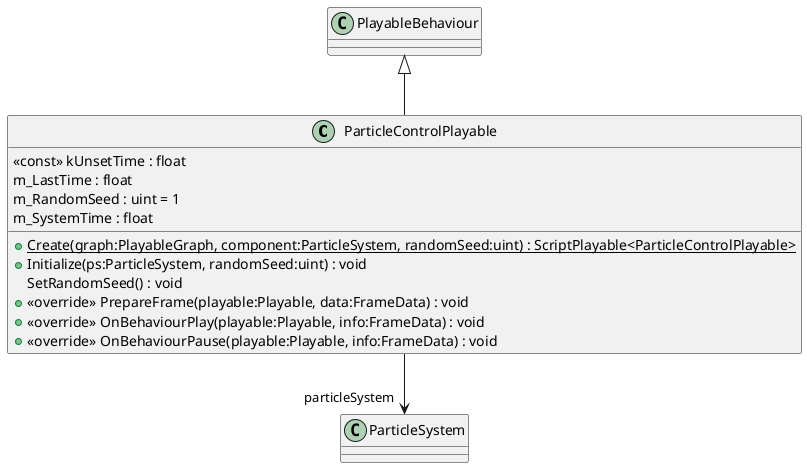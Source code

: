 @startuml
class ParticleControlPlayable {
    <<const>> kUnsetTime : float
    m_LastTime : float
    m_RandomSeed : uint = 1
    m_SystemTime : float
    + {static} Create(graph:PlayableGraph, component:ParticleSystem, randomSeed:uint) : ScriptPlayable<ParticleControlPlayable>
    + Initialize(ps:ParticleSystem, randomSeed:uint) : void
    SetRandomSeed() : void
    + <<override>> PrepareFrame(playable:Playable, data:FrameData) : void
    + <<override>> OnBehaviourPlay(playable:Playable, info:FrameData) : void
    + <<override>> OnBehaviourPause(playable:Playable, info:FrameData) : void
}
PlayableBehaviour <|-- ParticleControlPlayable
ParticleControlPlayable --> "particleSystem" ParticleSystem
@enduml
